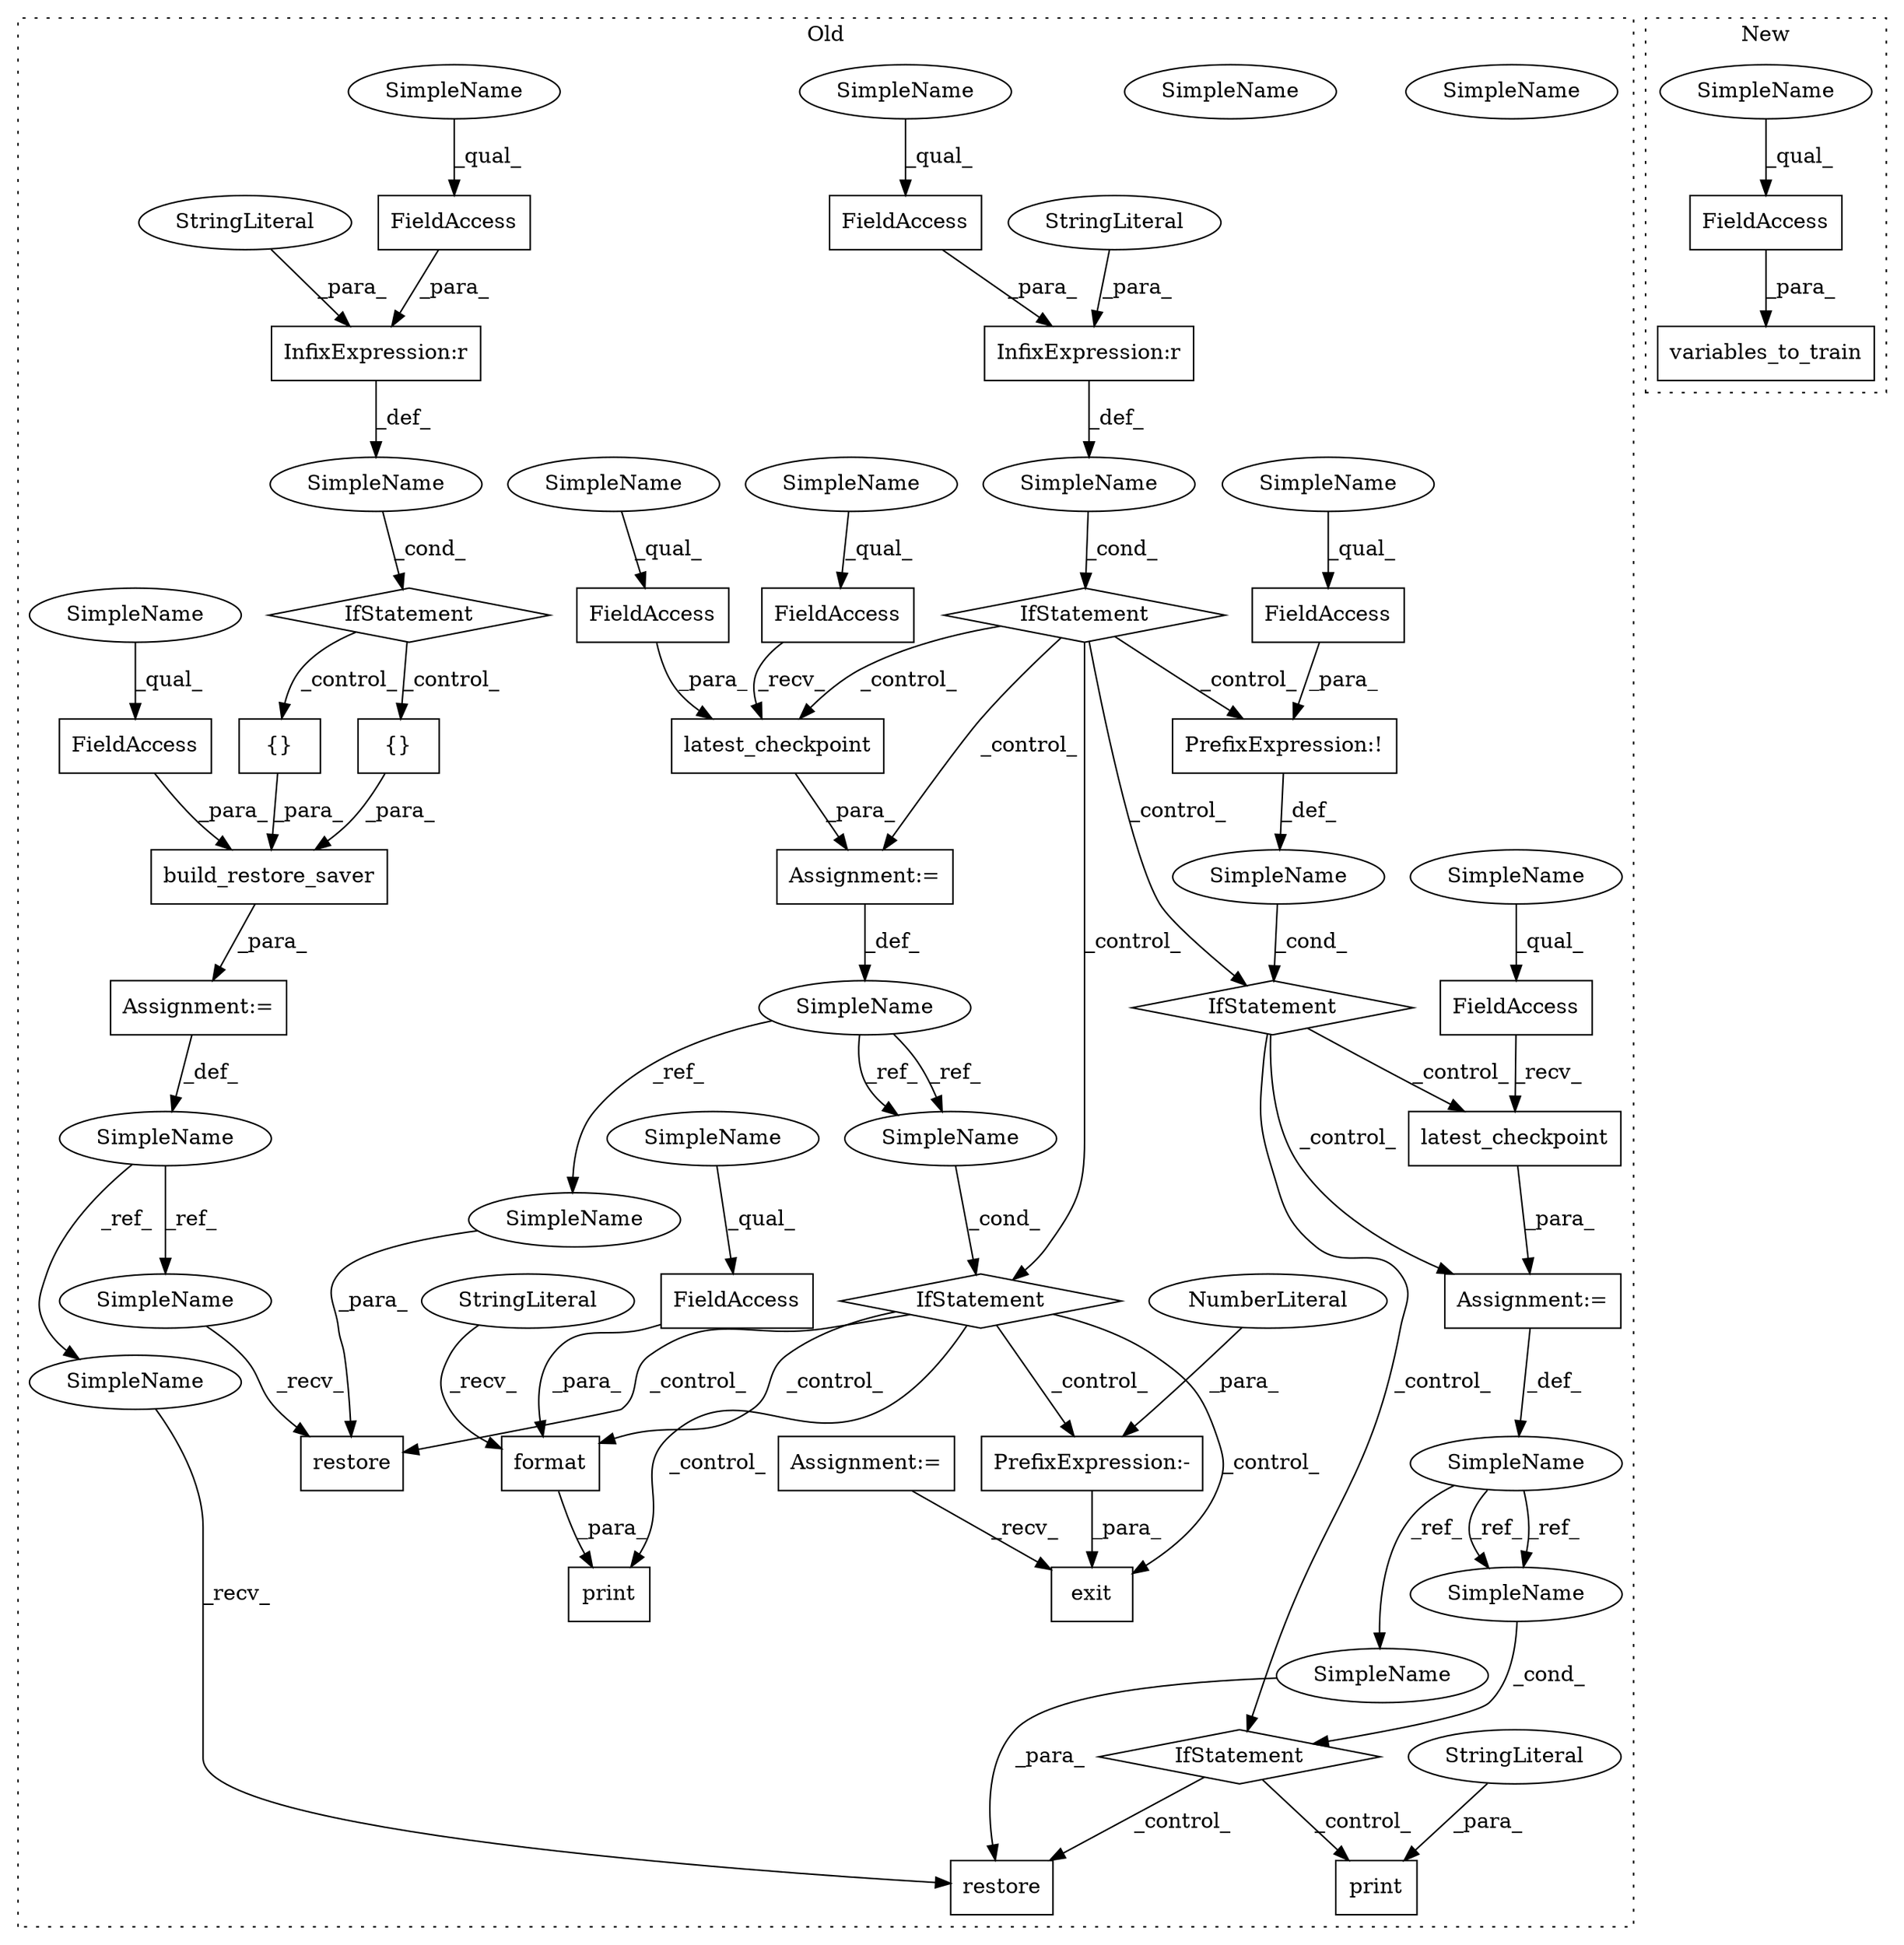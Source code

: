 digraph G {
subgraph cluster0 {
1 [label="restore" a="32" s="8604,8627" l="8,1" shape="box"];
3 [label="PrefixExpression:!" a="38" s="8467" l="1" shape="box"];
4 [label="{}" a="4" s="7990" l="2" shape="box"];
5 [label="build_restore_saver" a="32" s="7905,8012" l="20,1" shape="box"];
6 [label="{}" a="4" s="7965,7977" l="1,1" shape="box"];
7 [label="restore" a="32" s="8287,8310" l="8,1" shape="box"];
8 [label="SimpleName" a="42" s="8247" l="10" shape="ellipse"];
9 [label="print" a="32" s="8345,8398" l="6,1" shape="box"];
10 [label="SimpleName" a="42" s="8564" l="10" shape="ellipse"];
11 [label="print" a="32" s="8662,8707" l="6,1" shape="box"];
12 [label="exit" a="32" s="8417,8424" l="5,1" shape="box"];
13 [label="InfixExpression:r" a="27" s="8144" l="4" shape="box"];
14 [label="InfixExpression:r" a="27" s="7946" l="4" shape="box"];
15 [label="FieldAccess" a="22" s="8124" l="20" shape="box"];
16 [label="FieldAccess" a="22" s="7993" l="19" shape="box"];
18 [label="FieldAccess" a="22" s="8468" l="12" shape="box"];
19 [label="FieldAccess" a="22" s="7926" l="20" shape="box"];
20 [label="FieldAccess" a="22" s="8377" l="20" shape="box"];
21 [label="FieldAccess" a="22" s="8210" l="20" shape="box"];
22 [label="format" a="32" s="8370,8397" l="7,1" shape="box"];
23 [label="IfStatement" a="25" s="7953" l="3" shape="diamond"];
24 [label="SimpleName" a="42" s="" l="" shape="ellipse"];
25 [label="IfStatement" a="25" s="8560,8574" l="4,2" shape="diamond"];
26 [label="SimpleName" a="42" s="7891" l="13" shape="ellipse"];
27 [label="IfStatement" a="25" s="8243,8257" l="4,2" shape="diamond"];
28 [label="SimpleName" a="42" s="" l="" shape="ellipse"];
29 [label="IfStatement" a="25" s="8463,8480" l="4,2" shape="diamond"];
30 [label="SimpleName" a="42" s="" l="" shape="ellipse"];
31 [label="IfStatement" a="25" s="8120,8150" l="4,2" shape="diamond"];
32 [label="SimpleName" a="42" s="8494" l="10" shape="ellipse"];
33 [label="SimpleName" a="42" s="8164" l="10" shape="ellipse"];
34 [label="latest_checkpoint" a="32" s="8522,8547" l="18,1" shape="box"];
35 [label="FieldAccess" a="22" s="8505" l="16" shape="box"];
36 [label="FieldAccess" a="22" s="8175" l="16" shape="box"];
37 [label="latest_checkpoint" a="32" s="8192,8230" l="18,1" shape="box"];
38 [label="Assignment:=" a="7" s="7904" l="1" shape="box"];
39 [label="Assignment:=" a="7" s="8174" l="1" shape="box"];
40 [label="Assignment:=" a="7" s="6015" l="3" shape="box"];
41 [label="StringLiteral" a="45" s="8351" l="18" shape="ellipse"];
42 [label="Assignment:=" a="7" s="8504" l="1" shape="box"];
43 [label="PrefixExpression:-" a="38" s="8422" l="1" shape="box"];
44 [label="NumberLiteral" a="34" s="8423" l="1" shape="ellipse"];
45 [label="StringLiteral" a="45" s="8668" l="39" shape="ellipse"];
46 [label="StringLiteral" a="45" s="8148" l="2" shape="ellipse"];
47 [label="StringLiteral" a="45" s="7950" l="2" shape="ellipse"];
48 [label="SimpleName" a="42" s="8590" l="13" shape="ellipse"];
49 [label="SimpleName" a="42" s="8273" l="13" shape="ellipse"];
50 [label="SimpleName" a="42" s="7993" l="4" shape="ellipse"];
51 [label="SimpleName" a="42" s="7926" l="4" shape="ellipse"];
52 [label="SimpleName" a="42" s="8377" l="4" shape="ellipse"];
53 [label="SimpleName" a="42" s="8210" l="4" shape="ellipse"];
54 [label="SimpleName" a="42" s="8124" l="4" shape="ellipse"];
55 [label="SimpleName" a="42" s="8468" l="4" shape="ellipse"];
56 [label="SimpleName" a="42" s="8247" l="10" shape="ellipse"];
57 [label="SimpleName" a="42" s="8300" l="10" shape="ellipse"];
58 [label="SimpleName" a="42" s="8564" l="10" shape="ellipse"];
59 [label="SimpleName" a="42" s="8617" l="10" shape="ellipse"];
60 [label="SimpleName" a="42" s="8175" l="10" shape="ellipse"];
61 [label="SimpleName" a="42" s="8505" l="10" shape="ellipse"];
label = "Old";
style="dotted";
}
subgraph cluster1 {
2 [label="variables_to_train" a="32" s="7531,7571" l="19,1" shape="box"];
17 [label="FieldAccess" a="22" s="7550" l="21" shape="box"];
62 [label="SimpleName" a="42" s="7550" l="4" shape="ellipse"];
label = "New";
style="dotted";
}
3 -> 24 [label="_def_"];
4 -> 5 [label="_para_"];
5 -> 38 [label="_para_"];
6 -> 5 [label="_para_"];
13 -> 30 [label="_def_"];
14 -> 28 [label="_def_"];
15 -> 13 [label="_para_"];
16 -> 5 [label="_para_"];
17 -> 2 [label="_para_"];
18 -> 3 [label="_para_"];
19 -> 14 [label="_para_"];
20 -> 22 [label="_para_"];
21 -> 37 [label="_para_"];
22 -> 9 [label="_para_"];
23 -> 4 [label="_control_"];
23 -> 6 [label="_control_"];
24 -> 29 [label="_cond_"];
25 -> 1 [label="_control_"];
25 -> 11 [label="_control_"];
26 -> 48 [label="_ref_"];
26 -> 49 [label="_ref_"];
27 -> 7 [label="_control_"];
27 -> 12 [label="_control_"];
27 -> 43 [label="_control_"];
27 -> 22 [label="_control_"];
27 -> 9 [label="_control_"];
28 -> 23 [label="_cond_"];
29 -> 42 [label="_control_"];
29 -> 34 [label="_control_"];
29 -> 25 [label="_control_"];
30 -> 31 [label="_cond_"];
31 -> 37 [label="_control_"];
31 -> 27 [label="_control_"];
31 -> 39 [label="_control_"];
31 -> 29 [label="_control_"];
31 -> 3 [label="_control_"];
32 -> 58 [label="_ref_"];
32 -> 59 [label="_ref_"];
32 -> 58 [label="_ref_"];
33 -> 56 [label="_ref_"];
33 -> 57 [label="_ref_"];
33 -> 56 [label="_ref_"];
34 -> 42 [label="_para_"];
35 -> 34 [label="_recv_"];
36 -> 37 [label="_recv_"];
37 -> 39 [label="_para_"];
38 -> 26 [label="_def_"];
39 -> 33 [label="_def_"];
40 -> 12 [label="_recv_"];
41 -> 22 [label="_recv_"];
42 -> 32 [label="_def_"];
43 -> 12 [label="_para_"];
44 -> 43 [label="_para_"];
45 -> 11 [label="_para_"];
46 -> 13 [label="_para_"];
47 -> 14 [label="_para_"];
48 -> 1 [label="_recv_"];
49 -> 7 [label="_recv_"];
50 -> 16 [label="_qual_"];
51 -> 19 [label="_qual_"];
52 -> 20 [label="_qual_"];
53 -> 21 [label="_qual_"];
54 -> 15 [label="_qual_"];
55 -> 18 [label="_qual_"];
56 -> 27 [label="_cond_"];
57 -> 7 [label="_para_"];
58 -> 25 [label="_cond_"];
59 -> 1 [label="_para_"];
60 -> 36 [label="_qual_"];
61 -> 35 [label="_qual_"];
62 -> 17 [label="_qual_"];
}